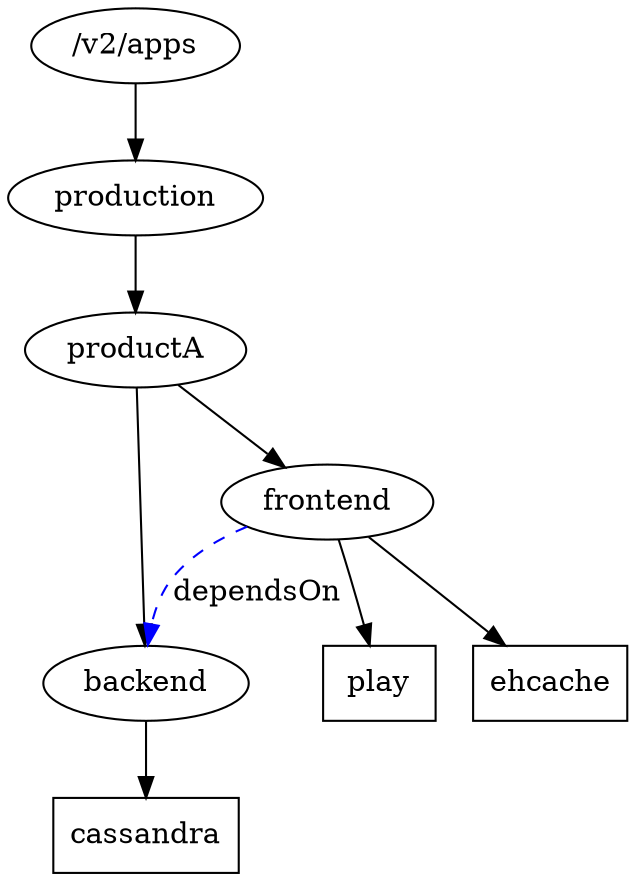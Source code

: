 digraph apps {

	subgraph apps {
		node [shape=box]
		cassandra
		play
		ehcache
	}

	subgraph namespace {
		edge [color=black style=solid]
		"/v2/apps" -> production -> productA -> backend -> cassandra
		productA -> frontend -> play
		frontend -> ehcache
	}

	subgraph dependencies {
		edge [color=blue style=dashed label="dependsOn"]
		frontend -> backend
	}

}